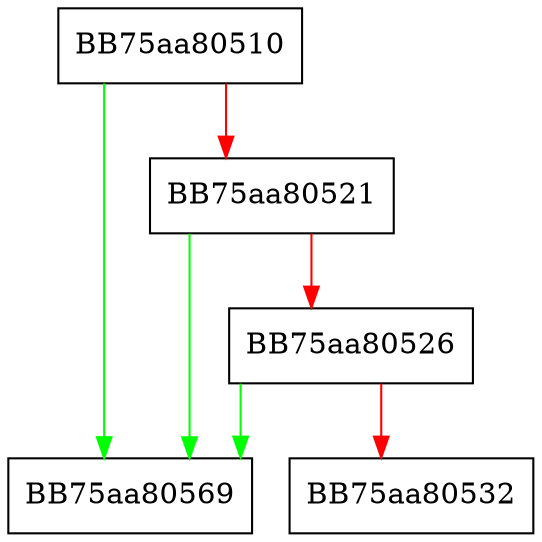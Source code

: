 digraph enable_backup {
  node [shape="box"];
  graph [splines=ortho];
  BB75aa80510 -> BB75aa80569 [color="green"];
  BB75aa80510 -> BB75aa80521 [color="red"];
  BB75aa80521 -> BB75aa80569 [color="green"];
  BB75aa80521 -> BB75aa80526 [color="red"];
  BB75aa80526 -> BB75aa80569 [color="green"];
  BB75aa80526 -> BB75aa80532 [color="red"];
}